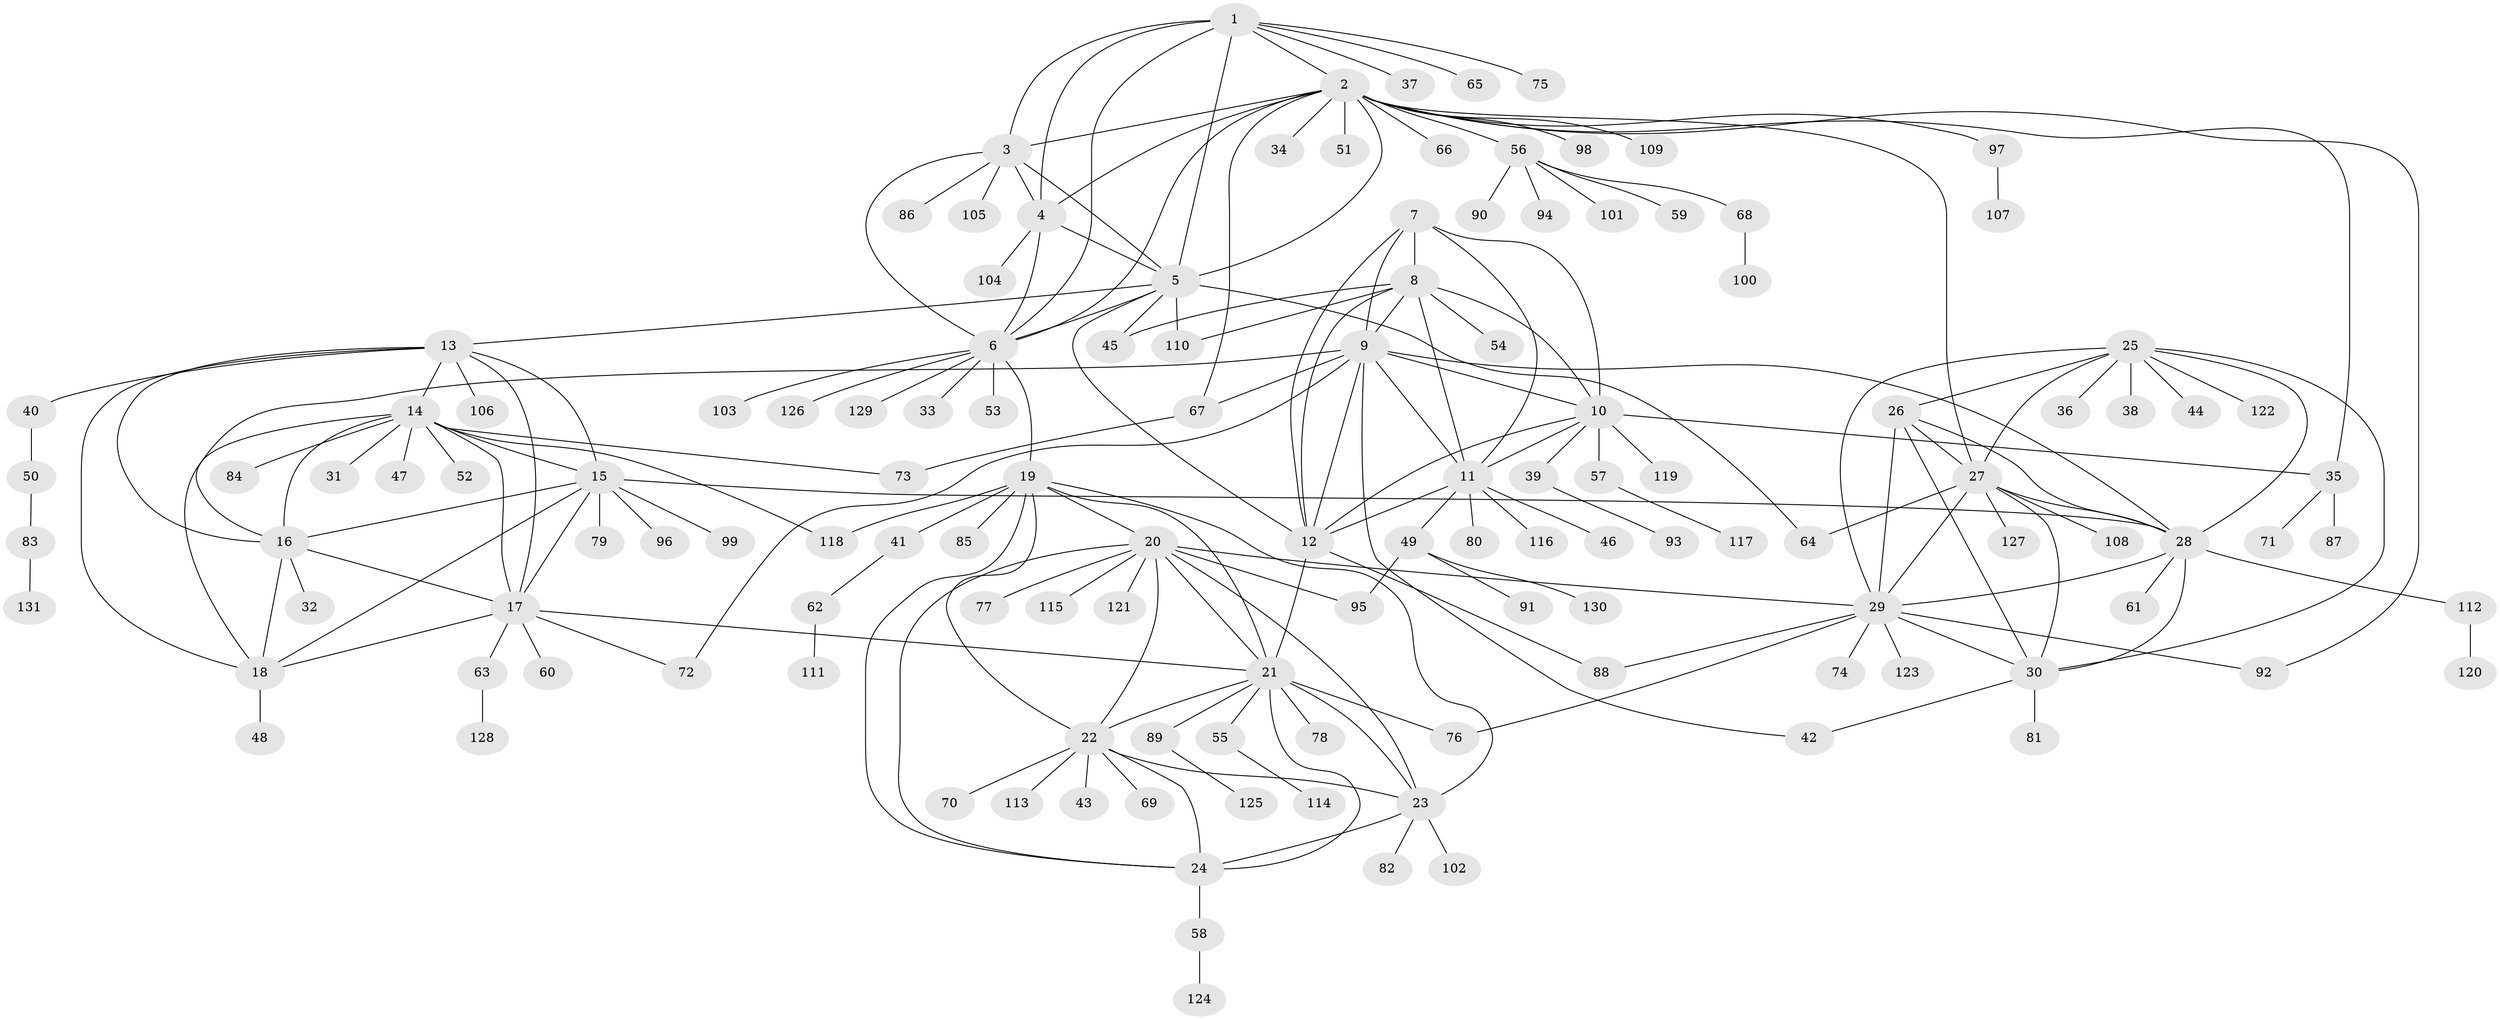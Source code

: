 // coarse degree distribution, {13: 0.009900990099009901, 15: 0.009900990099009901, 5: 0.039603960396039604, 9: 0.0297029702970297, 8: 0.039603960396039604, 6: 0.039603960396039604, 7: 0.039603960396039604, 11: 0.019801980198019802, 10: 0.009900990099009901, 1: 0.6237623762376238, 4: 0.009900990099009901, 2: 0.10891089108910891, 3: 0.019801980198019802}
// Generated by graph-tools (version 1.1) at 2025/42/03/06/25 10:42:14]
// undirected, 131 vertices, 199 edges
graph export_dot {
graph [start="1"]
  node [color=gray90,style=filled];
  1;
  2;
  3;
  4;
  5;
  6;
  7;
  8;
  9;
  10;
  11;
  12;
  13;
  14;
  15;
  16;
  17;
  18;
  19;
  20;
  21;
  22;
  23;
  24;
  25;
  26;
  27;
  28;
  29;
  30;
  31;
  32;
  33;
  34;
  35;
  36;
  37;
  38;
  39;
  40;
  41;
  42;
  43;
  44;
  45;
  46;
  47;
  48;
  49;
  50;
  51;
  52;
  53;
  54;
  55;
  56;
  57;
  58;
  59;
  60;
  61;
  62;
  63;
  64;
  65;
  66;
  67;
  68;
  69;
  70;
  71;
  72;
  73;
  74;
  75;
  76;
  77;
  78;
  79;
  80;
  81;
  82;
  83;
  84;
  85;
  86;
  87;
  88;
  89;
  90;
  91;
  92;
  93;
  94;
  95;
  96;
  97;
  98;
  99;
  100;
  101;
  102;
  103;
  104;
  105;
  106;
  107;
  108;
  109;
  110;
  111;
  112;
  113;
  114;
  115;
  116;
  117;
  118;
  119;
  120;
  121;
  122;
  123;
  124;
  125;
  126;
  127;
  128;
  129;
  130;
  131;
  1 -- 2;
  1 -- 3;
  1 -- 4;
  1 -- 5;
  1 -- 6;
  1 -- 37;
  1 -- 65;
  1 -- 75;
  2 -- 3;
  2 -- 4;
  2 -- 5;
  2 -- 6;
  2 -- 27;
  2 -- 34;
  2 -- 35;
  2 -- 51;
  2 -- 56;
  2 -- 66;
  2 -- 67;
  2 -- 92;
  2 -- 97;
  2 -- 98;
  2 -- 109;
  3 -- 4;
  3 -- 5;
  3 -- 6;
  3 -- 86;
  3 -- 105;
  4 -- 5;
  4 -- 6;
  4 -- 104;
  5 -- 6;
  5 -- 12;
  5 -- 13;
  5 -- 45;
  5 -- 64;
  5 -- 110;
  6 -- 19;
  6 -- 33;
  6 -- 53;
  6 -- 103;
  6 -- 126;
  6 -- 129;
  7 -- 8;
  7 -- 9;
  7 -- 10;
  7 -- 11;
  7 -- 12;
  8 -- 9;
  8 -- 10;
  8 -- 11;
  8 -- 12;
  8 -- 45;
  8 -- 54;
  8 -- 110;
  9 -- 10;
  9 -- 11;
  9 -- 12;
  9 -- 16;
  9 -- 28;
  9 -- 42;
  9 -- 67;
  9 -- 72;
  10 -- 11;
  10 -- 12;
  10 -- 35;
  10 -- 39;
  10 -- 57;
  10 -- 119;
  11 -- 12;
  11 -- 46;
  11 -- 49;
  11 -- 80;
  11 -- 116;
  12 -- 21;
  12 -- 88;
  13 -- 14;
  13 -- 15;
  13 -- 16;
  13 -- 17;
  13 -- 18;
  13 -- 40;
  13 -- 106;
  14 -- 15;
  14 -- 16;
  14 -- 17;
  14 -- 18;
  14 -- 31;
  14 -- 47;
  14 -- 52;
  14 -- 73;
  14 -- 84;
  14 -- 118;
  15 -- 16;
  15 -- 17;
  15 -- 18;
  15 -- 28;
  15 -- 79;
  15 -- 96;
  15 -- 99;
  16 -- 17;
  16 -- 18;
  16 -- 32;
  17 -- 18;
  17 -- 21;
  17 -- 60;
  17 -- 63;
  17 -- 72;
  18 -- 48;
  19 -- 20;
  19 -- 21;
  19 -- 22;
  19 -- 23;
  19 -- 24;
  19 -- 41;
  19 -- 85;
  19 -- 118;
  20 -- 21;
  20 -- 22;
  20 -- 23;
  20 -- 24;
  20 -- 29;
  20 -- 77;
  20 -- 95;
  20 -- 115;
  20 -- 121;
  21 -- 22;
  21 -- 23;
  21 -- 24;
  21 -- 55;
  21 -- 76;
  21 -- 78;
  21 -- 89;
  22 -- 23;
  22 -- 24;
  22 -- 43;
  22 -- 69;
  22 -- 70;
  22 -- 113;
  23 -- 24;
  23 -- 82;
  23 -- 102;
  24 -- 58;
  25 -- 26;
  25 -- 27;
  25 -- 28;
  25 -- 29;
  25 -- 30;
  25 -- 36;
  25 -- 38;
  25 -- 44;
  25 -- 122;
  26 -- 27;
  26 -- 28;
  26 -- 29;
  26 -- 30;
  27 -- 28;
  27 -- 29;
  27 -- 30;
  27 -- 64;
  27 -- 108;
  27 -- 127;
  28 -- 29;
  28 -- 30;
  28 -- 61;
  28 -- 112;
  29 -- 30;
  29 -- 74;
  29 -- 76;
  29 -- 88;
  29 -- 92;
  29 -- 123;
  30 -- 42;
  30 -- 81;
  35 -- 71;
  35 -- 87;
  39 -- 93;
  40 -- 50;
  41 -- 62;
  49 -- 91;
  49 -- 95;
  49 -- 130;
  50 -- 83;
  55 -- 114;
  56 -- 59;
  56 -- 68;
  56 -- 90;
  56 -- 94;
  56 -- 101;
  57 -- 117;
  58 -- 124;
  62 -- 111;
  63 -- 128;
  67 -- 73;
  68 -- 100;
  83 -- 131;
  89 -- 125;
  97 -- 107;
  112 -- 120;
}
